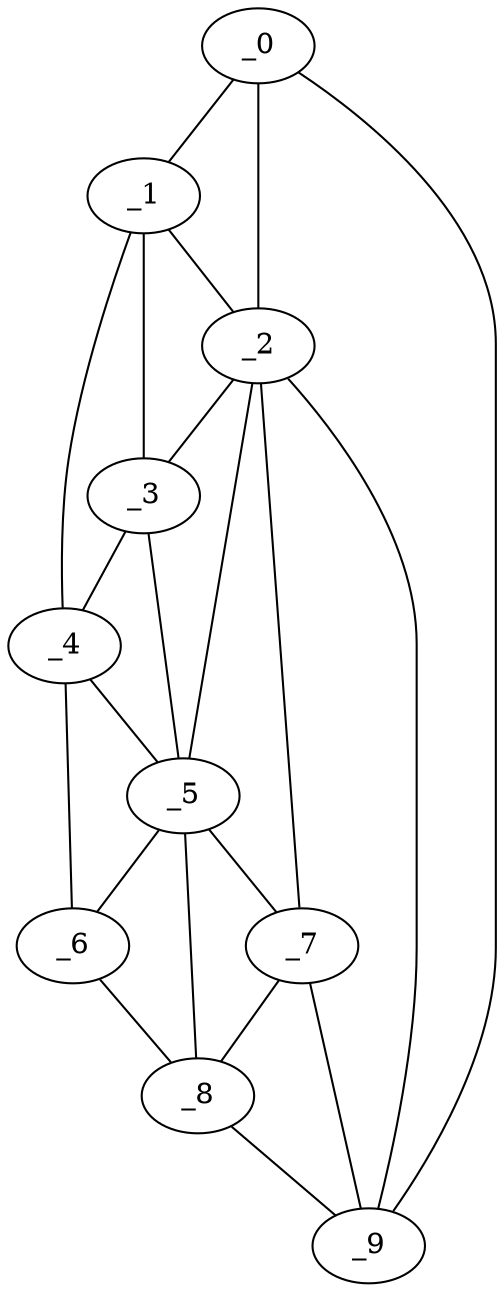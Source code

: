 graph "obj85__245.gxl" {
	_0	 [x=4,
		y=65];
	_1	 [x=37,
		y=25];
	_0 -- _1	 [valence=1];
	_2	 [x=59,
		y=56];
	_0 -- _2	 [valence=1];
	_9	 [x=125,
		y=98];
	_0 -- _9	 [valence=1];
	_1 -- _2	 [valence=2];
	_3	 [x=60,
		y=52];
	_1 -- _3	 [valence=2];
	_4	 [x=75,
		y=18];
	_1 -- _4	 [valence=1];
	_2 -- _3	 [valence=2];
	_5	 [x=88,
		y=49];
	_2 -- _5	 [valence=2];
	_7	 [x=123,
		y=92];
	_2 -- _7	 [valence=1];
	_2 -- _9	 [valence=2];
	_3 -- _4	 [valence=2];
	_3 -- _5	 [valence=2];
	_4 -- _5	 [valence=2];
	_6	 [x=92,
		y=32];
	_4 -- _6	 [valence=1];
	_5 -- _6	 [valence=2];
	_5 -- _7	 [valence=2];
	_8	 [x=125,
		y=82];
	_5 -- _8	 [valence=2];
	_6 -- _8	 [valence=1];
	_7 -- _8	 [valence=2];
	_7 -- _9	 [valence=1];
	_8 -- _9	 [valence=1];
}
